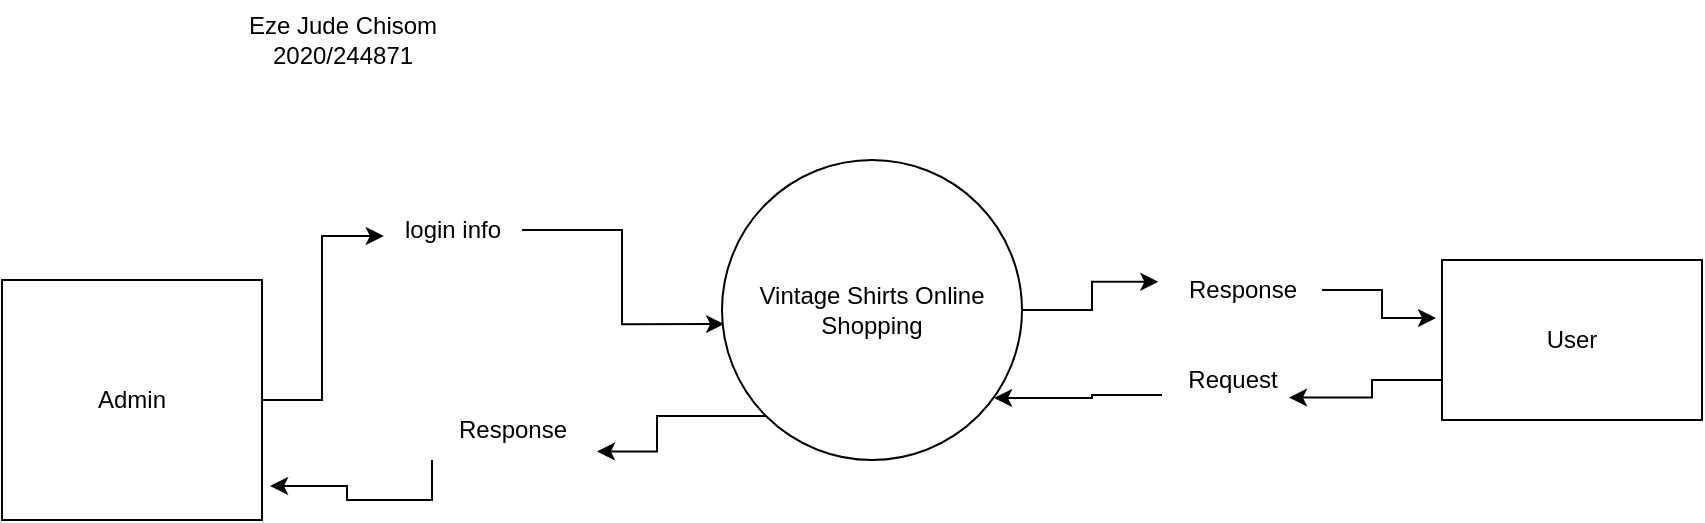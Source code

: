 <mxfile version="22.0.4" type="github">
  <diagram name="Page-1" id="oEGiXwH-ZTEXSlct65jR">
    <mxGraphModel dx="880" dy="462" grid="1" gridSize="10" guides="1" tooltips="1" connect="1" arrows="1" fold="1" page="1" pageScale="1" pageWidth="850" pageHeight="1100" math="0" shadow="0">
      <root>
        <mxCell id="0" />
        <mxCell id="1" parent="0" />
        <mxCell id="TSAgKFLIx7RcloJ4O9gl-1" value="Vintage Shirts Online Shopping" style="shape=ellipse;html=1;dashed=0;whiteSpace=wrap;perimeter=ellipsePerimeter;" vertex="1" parent="1">
          <mxGeometry x="490" y="150" width="150" height="150" as="geometry" />
        </mxCell>
        <mxCell id="TSAgKFLIx7RcloJ4O9gl-2" value="Admin" style="html=1;dashed=0;whiteSpace=wrap;" vertex="1" parent="1">
          <mxGeometry x="130" y="210" width="130" height="120" as="geometry" />
        </mxCell>
        <mxCell id="TSAgKFLIx7RcloJ4O9gl-3" value="User" style="html=1;dashed=0;whiteSpace=wrap;" vertex="1" parent="1">
          <mxGeometry x="850" y="200" width="130" height="80" as="geometry" />
        </mxCell>
        <mxCell id="TSAgKFLIx7RcloJ4O9gl-5" style="edgeStyle=orthogonalEdgeStyle;rounded=0;orthogonalLoop=1;jettySize=auto;html=1;exitX=0;exitY=1;exitDx=0;exitDy=0;entryX=1.031;entryY=0.858;entryDx=0;entryDy=0;entryPerimeter=0;" edge="1" parent="1" source="TSAgKFLIx7RcloJ4O9gl-18" target="TSAgKFLIx7RcloJ4O9gl-2">
          <mxGeometry relative="1" as="geometry" />
        </mxCell>
        <mxCell id="TSAgKFLIx7RcloJ4O9gl-7" style="edgeStyle=orthogonalEdgeStyle;rounded=0;orthogonalLoop=1;jettySize=auto;html=1;exitX=1;exitY=0.5;exitDx=0;exitDy=0;entryX=-0.023;entryY=0.363;entryDx=0;entryDy=0;entryPerimeter=0;" edge="1" parent="1" source="TSAgKFLIx7RcloJ4O9gl-9" target="TSAgKFLIx7RcloJ4O9gl-3">
          <mxGeometry relative="1" as="geometry" />
        </mxCell>
        <mxCell id="TSAgKFLIx7RcloJ4O9gl-8" style="edgeStyle=orthogonalEdgeStyle;rounded=0;orthogonalLoop=1;jettySize=auto;html=1;exitX=0;exitY=0.75;exitDx=0;exitDy=0;entryX=0.907;entryY=0.793;entryDx=0;entryDy=0;entryPerimeter=0;" edge="1" parent="1" source="TSAgKFLIx7RcloJ4O9gl-11" target="TSAgKFLIx7RcloJ4O9gl-1">
          <mxGeometry relative="1" as="geometry" />
        </mxCell>
        <mxCell id="TSAgKFLIx7RcloJ4O9gl-10" value="" style="edgeStyle=orthogonalEdgeStyle;rounded=0;orthogonalLoop=1;jettySize=auto;html=1;exitX=1;exitY=0.5;exitDx=0;exitDy=0;entryX=-0.023;entryY=0.363;entryDx=0;entryDy=0;entryPerimeter=0;" edge="1" parent="1" source="TSAgKFLIx7RcloJ4O9gl-1" target="TSAgKFLIx7RcloJ4O9gl-9">
          <mxGeometry relative="1" as="geometry">
            <mxPoint x="640" y="225" as="sourcePoint" />
            <mxPoint x="847" y="229" as="targetPoint" />
          </mxGeometry>
        </mxCell>
        <mxCell id="TSAgKFLIx7RcloJ4O9gl-9" value="Response" style="text;html=1;align=center;verticalAlign=middle;resizable=0;points=[];autosize=1;strokeColor=none;fillColor=none;" vertex="1" parent="1">
          <mxGeometry x="710" y="200" width="80" height="30" as="geometry" />
        </mxCell>
        <mxCell id="TSAgKFLIx7RcloJ4O9gl-12" value="" style="edgeStyle=orthogonalEdgeStyle;rounded=0;orthogonalLoop=1;jettySize=auto;html=1;exitX=0;exitY=0.75;exitDx=0;exitDy=0;entryX=0.907;entryY=0.793;entryDx=0;entryDy=0;entryPerimeter=0;" edge="1" parent="1" source="TSAgKFLIx7RcloJ4O9gl-3" target="TSAgKFLIx7RcloJ4O9gl-11">
          <mxGeometry relative="1" as="geometry">
            <mxPoint x="850" y="260" as="sourcePoint" />
            <mxPoint x="626" y="269" as="targetPoint" />
          </mxGeometry>
        </mxCell>
        <mxCell id="TSAgKFLIx7RcloJ4O9gl-11" value="Request" style="text;html=1;align=center;verticalAlign=middle;resizable=0;points=[];autosize=1;strokeColor=none;fillColor=none;" vertex="1" parent="1">
          <mxGeometry x="710" y="245" width="70" height="30" as="geometry" />
        </mxCell>
        <mxCell id="TSAgKFLIx7RcloJ4O9gl-16" value="" style="edgeStyle=orthogonalEdgeStyle;rounded=0;orthogonalLoop=1;jettySize=auto;html=1;exitX=1;exitY=0.5;exitDx=0;exitDy=0;entryX=0.013;entryY=0.6;entryDx=0;entryDy=0;entryPerimeter=0;" edge="1" parent="1" source="TSAgKFLIx7RcloJ4O9gl-2" target="TSAgKFLIx7RcloJ4O9gl-13">
          <mxGeometry relative="1" as="geometry">
            <mxPoint x="260" y="270" as="sourcePoint" />
            <mxPoint x="492" y="240" as="targetPoint" />
            <Array as="points" />
          </mxGeometry>
        </mxCell>
        <mxCell id="TSAgKFLIx7RcloJ4O9gl-13" value="login info" style="text;html=1;align=center;verticalAlign=middle;resizable=0;points=[];autosize=1;strokeColor=none;fillColor=none;" vertex="1" parent="1">
          <mxGeometry x="320" y="170" width="70" height="30" as="geometry" />
        </mxCell>
        <mxCell id="TSAgKFLIx7RcloJ4O9gl-17" style="edgeStyle=orthogonalEdgeStyle;rounded=0;orthogonalLoop=1;jettySize=auto;html=1;entryX=0.007;entryY=0.547;entryDx=0;entryDy=0;entryPerimeter=0;" edge="1" parent="1" source="TSAgKFLIx7RcloJ4O9gl-13" target="TSAgKFLIx7RcloJ4O9gl-1">
          <mxGeometry relative="1" as="geometry" />
        </mxCell>
        <mxCell id="TSAgKFLIx7RcloJ4O9gl-19" value="" style="edgeStyle=orthogonalEdgeStyle;rounded=0;orthogonalLoop=1;jettySize=auto;html=1;exitX=0;exitY=1;exitDx=0;exitDy=0;entryX=1.031;entryY=0.858;entryDx=0;entryDy=0;entryPerimeter=0;" edge="1" parent="1" source="TSAgKFLIx7RcloJ4O9gl-1" target="TSAgKFLIx7RcloJ4O9gl-18">
          <mxGeometry relative="1" as="geometry">
            <mxPoint x="512" y="278" as="sourcePoint" />
            <mxPoint x="264" y="313" as="targetPoint" />
          </mxGeometry>
        </mxCell>
        <mxCell id="TSAgKFLIx7RcloJ4O9gl-18" value="Response" style="text;html=1;align=center;verticalAlign=middle;resizable=0;points=[];autosize=1;strokeColor=none;fillColor=none;" vertex="1" parent="1">
          <mxGeometry x="345" y="270" width="80" height="30" as="geometry" />
        </mxCell>
        <mxCell id="TSAgKFLIx7RcloJ4O9gl-20" value="Eze Jude Chisom&lt;br style=&quot;border-color: var(--border-color);&quot;&gt;2020/244871" style="text;html=1;align=center;verticalAlign=middle;resizable=0;points=[];autosize=1;strokeColor=none;fillColor=none;" vertex="1" parent="1">
          <mxGeometry x="240" y="70" width="120" height="40" as="geometry" />
        </mxCell>
      </root>
    </mxGraphModel>
  </diagram>
</mxfile>
